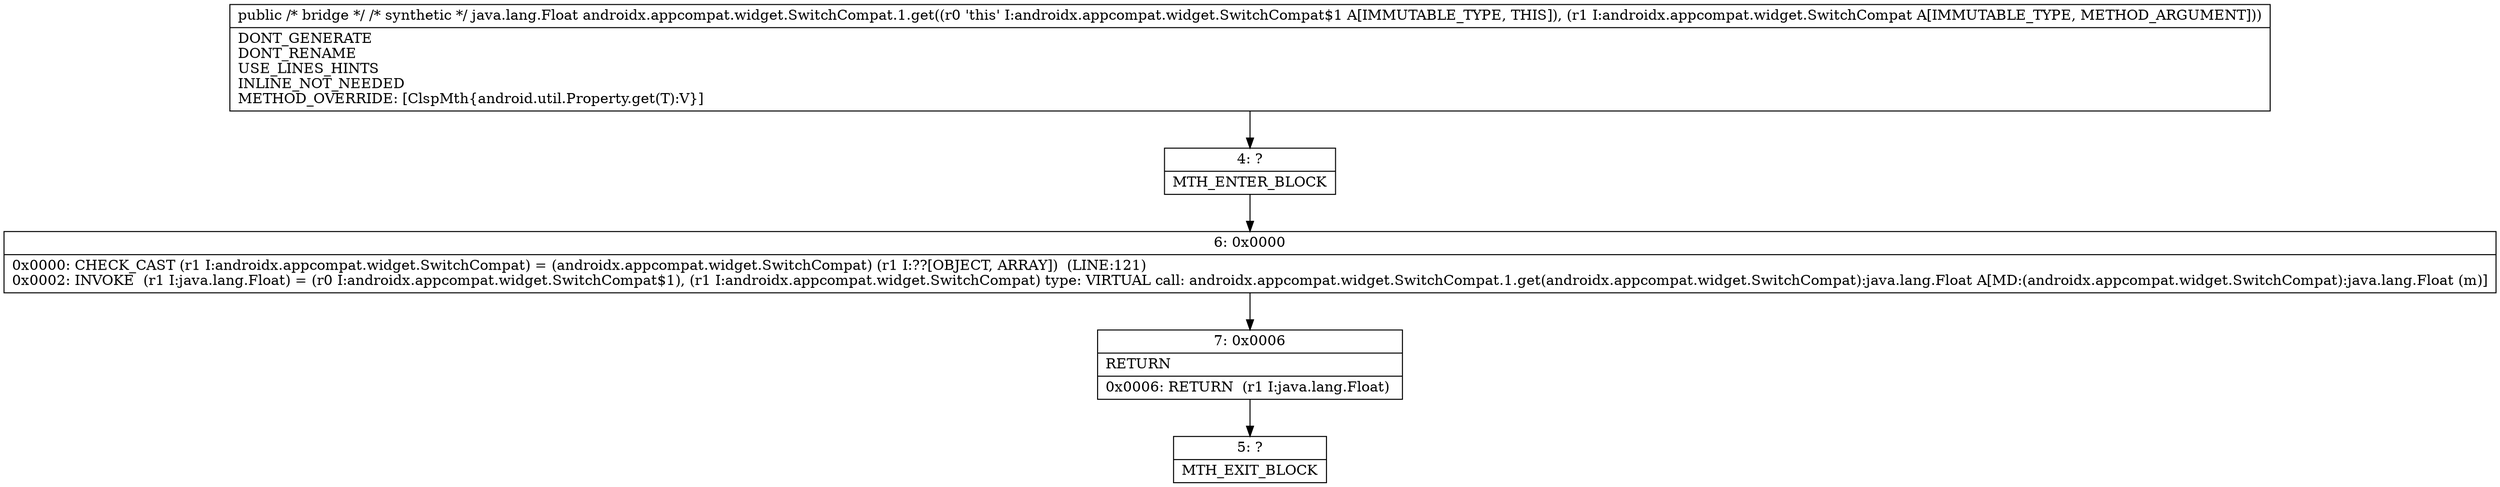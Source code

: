 digraph "CFG forandroidx.appcompat.widget.SwitchCompat.1.get(Ljava\/lang\/Object;)Ljava\/lang\/Object;" {
Node_4 [shape=record,label="{4\:\ ?|MTH_ENTER_BLOCK\l}"];
Node_6 [shape=record,label="{6\:\ 0x0000|0x0000: CHECK_CAST (r1 I:androidx.appcompat.widget.SwitchCompat) = (androidx.appcompat.widget.SwitchCompat) (r1 I:??[OBJECT, ARRAY])  (LINE:121)\l0x0002: INVOKE  (r1 I:java.lang.Float) = (r0 I:androidx.appcompat.widget.SwitchCompat$1), (r1 I:androidx.appcompat.widget.SwitchCompat) type: VIRTUAL call: androidx.appcompat.widget.SwitchCompat.1.get(androidx.appcompat.widget.SwitchCompat):java.lang.Float A[MD:(androidx.appcompat.widget.SwitchCompat):java.lang.Float (m)]\l}"];
Node_7 [shape=record,label="{7\:\ 0x0006|RETURN\l|0x0006: RETURN  (r1 I:java.lang.Float) \l}"];
Node_5 [shape=record,label="{5\:\ ?|MTH_EXIT_BLOCK\l}"];
MethodNode[shape=record,label="{public \/* bridge *\/ \/* synthetic *\/ java.lang.Float androidx.appcompat.widget.SwitchCompat.1.get((r0 'this' I:androidx.appcompat.widget.SwitchCompat$1 A[IMMUTABLE_TYPE, THIS]), (r1 I:androidx.appcompat.widget.SwitchCompat A[IMMUTABLE_TYPE, METHOD_ARGUMENT]))  | DONT_GENERATE\lDONT_RENAME\lUSE_LINES_HINTS\lINLINE_NOT_NEEDED\lMETHOD_OVERRIDE: [ClspMth\{android.util.Property.get(T):V\}]\l}"];
MethodNode -> Node_4;Node_4 -> Node_6;
Node_6 -> Node_7;
Node_7 -> Node_5;
}

